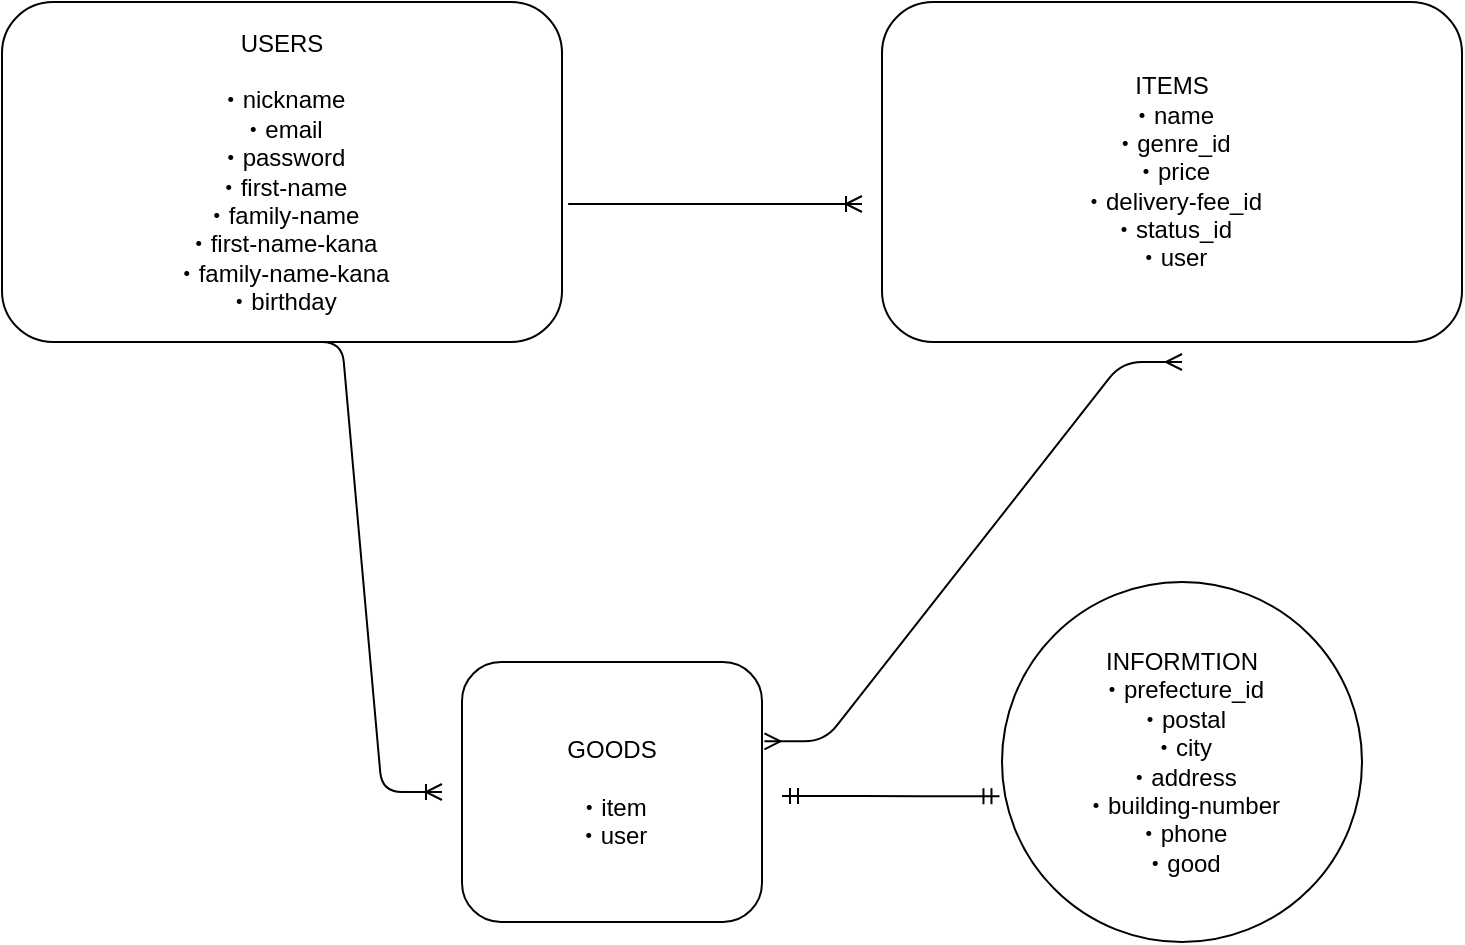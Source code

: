 <mxfile version="13.6.5" type="github">
  <diagram id="AoNem2AF0D_MYnbLqUQu" name="Page-1">
    <mxGraphModel dx="383" dy="448" grid="1" gridSize="10" guides="1" tooltips="1" connect="1" arrows="1" fold="1" page="1" pageScale="1" pageWidth="827" pageHeight="1169" math="0" shadow="0">
      <root>
        <mxCell id="0" />
        <mxCell id="1" parent="0" />
        <mxCell id="hVk_ws01pRZrgxQy3n6z-1" value="ITEMS&lt;br&gt;・name&lt;br&gt;・genre_id&lt;br&gt;・price&lt;br&gt;・delivery-fee_id&lt;br&gt;・status_id&lt;br&gt;・user" style="rounded=1;whiteSpace=wrap;html=1;" parent="1" vertex="1">
          <mxGeometry x="530" y="60" width="290" height="170" as="geometry" />
        </mxCell>
        <mxCell id="hVk_ws01pRZrgxQy3n6z-2" value="USERS&lt;br&gt;&lt;br&gt;・nickname&lt;br&gt;・email&lt;br&gt;・password&lt;br&gt;・first-name&lt;br&gt;・family-name&lt;br&gt;・first-name-kana&lt;br&gt;・family-name-kana&lt;br&gt;・birthday" style="rounded=1;whiteSpace=wrap;html=1;" parent="1" vertex="1">
          <mxGeometry x="90" y="60" width="280" height="170" as="geometry" />
        </mxCell>
        <mxCell id="hVk_ws01pRZrgxQy3n6z-3" value="INFORMTION&lt;br&gt;・prefecture_id&lt;br&gt;・postal&lt;br&gt;・city&lt;br&gt;・address&lt;br&gt;・building-number&lt;br&gt;・phone&lt;br&gt;・good" style="ellipse;whiteSpace=wrap;html=1;aspect=fixed;" parent="1" vertex="1">
          <mxGeometry x="590" y="350" width="180" height="180" as="geometry" />
        </mxCell>
        <mxCell id="hVk_ws01pRZrgxQy3n6z-6" value="GOODS&lt;br&gt;&lt;br&gt;・item&lt;br&gt;・user" style="rounded=1;whiteSpace=wrap;html=1;" parent="1" vertex="1">
          <mxGeometry x="320" y="390" width="150" height="130" as="geometry" />
        </mxCell>
        <mxCell id="hVk_ws01pRZrgxQy3n6z-11" value="" style="edgeStyle=entityRelationEdgeStyle;fontSize=12;html=1;endArrow=ERoneToMany;exitX=1.011;exitY=0.594;exitDx=0;exitDy=0;exitPerimeter=0;" parent="1" source="hVk_ws01pRZrgxQy3n6z-2" edge="1">
          <mxGeometry width="100" height="100" relative="1" as="geometry">
            <mxPoint x="390" y="195" as="sourcePoint" />
            <mxPoint x="520" y="161" as="targetPoint" />
          </mxGeometry>
        </mxCell>
        <mxCell id="hVk_ws01pRZrgxQy3n6z-12" value="" style="edgeStyle=entityRelationEdgeStyle;fontSize=12;html=1;endArrow=ERmandOne;startArrow=ERmandOne;entryX=-0.007;entryY=0.595;entryDx=0;entryDy=0;entryPerimeter=0;" parent="1" target="hVk_ws01pRZrgxQy3n6z-3" edge="1">
          <mxGeometry width="100" height="100" relative="1" as="geometry">
            <mxPoint x="480" y="457" as="sourcePoint" />
            <mxPoint x="570" y="360" as="targetPoint" />
          </mxGeometry>
        </mxCell>
        <mxCell id="hVk_ws01pRZrgxQy3n6z-13" value="" style="edgeStyle=entityRelationEdgeStyle;fontSize=12;html=1;endArrow=ERoneToMany;exitX=0.5;exitY=1;exitDx=0;exitDy=0;" parent="1" source="hVk_ws01pRZrgxQy3n6z-2" edge="1">
          <mxGeometry width="100" height="100" relative="1" as="geometry">
            <mxPoint x="220" y="330" as="sourcePoint" />
            <mxPoint x="310" y="455" as="targetPoint" />
          </mxGeometry>
        </mxCell>
        <mxCell id="hVk_ws01pRZrgxQy3n6z-14" value="" style="edgeStyle=entityRelationEdgeStyle;fontSize=12;html=1;endArrow=ERmany;startArrow=ERmany;exitX=1.008;exitY=0.305;exitDx=0;exitDy=0;exitPerimeter=0;" parent="1" source="hVk_ws01pRZrgxQy3n6z-6" edge="1">
          <mxGeometry width="100" height="100" relative="1" as="geometry">
            <mxPoint x="470" y="330" as="sourcePoint" />
            <mxPoint x="680" y="240" as="targetPoint" />
          </mxGeometry>
        </mxCell>
      </root>
    </mxGraphModel>
  </diagram>
</mxfile>
